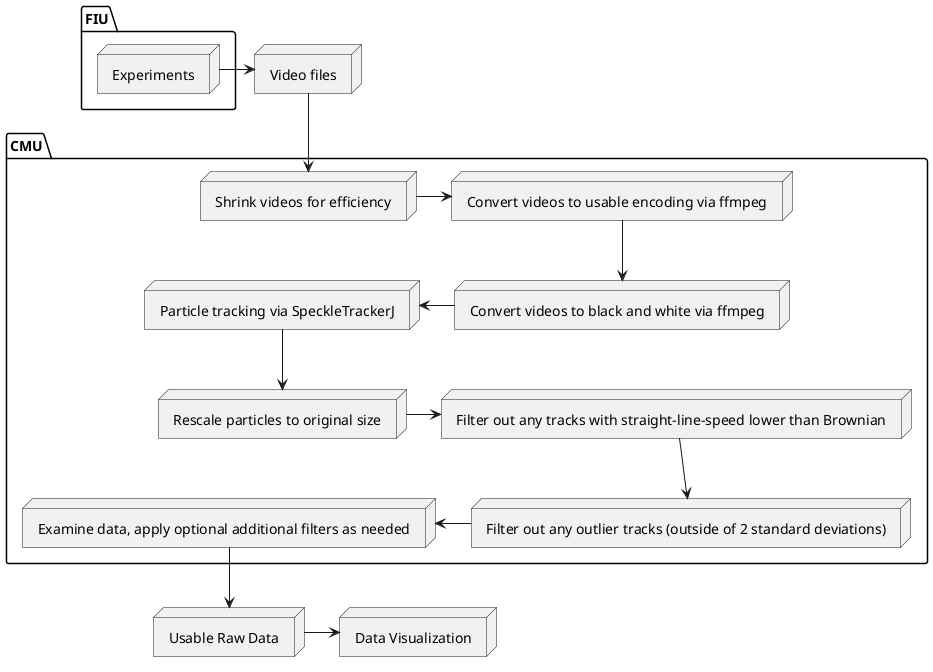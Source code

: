 @startuml revised-workflow

folder FIU {
    node "Experiments" as experiments
}

node "Video files" as vidfiles

folder CMU {
    node "Shrink videos for efficiency" as shrink
    node "Convert videos to usable encoding via ffmpeg" as reencode
    node "Convert videos to black and white via ffmpeg" as bw
    node "Particle tracking via SpeckleTrackerJ" as tracking
    node "Rescale particles to original size" as postprocessing

    node "Filter out any tracks with straight-line-speed lower than Brownian" as brownian
    node "Filter out any outlier tracks (outside of 2 standard deviations)" as outliers
    node "Examine data, apply optional additional filters as needed" as examine
}

node "Usable Raw Data" as rawdata
node "Data Visualization" as datavis

experiments -> vidfiles
vidfiles --> shrink
shrink -> reencode
reencode --> bw
tracking <- bw
tracking --> postprocessing
postprocessing -> brownian
brownian --> outliers
examine <- outliers
examine --> rawdata
rawdata -> datavis

@enduml
